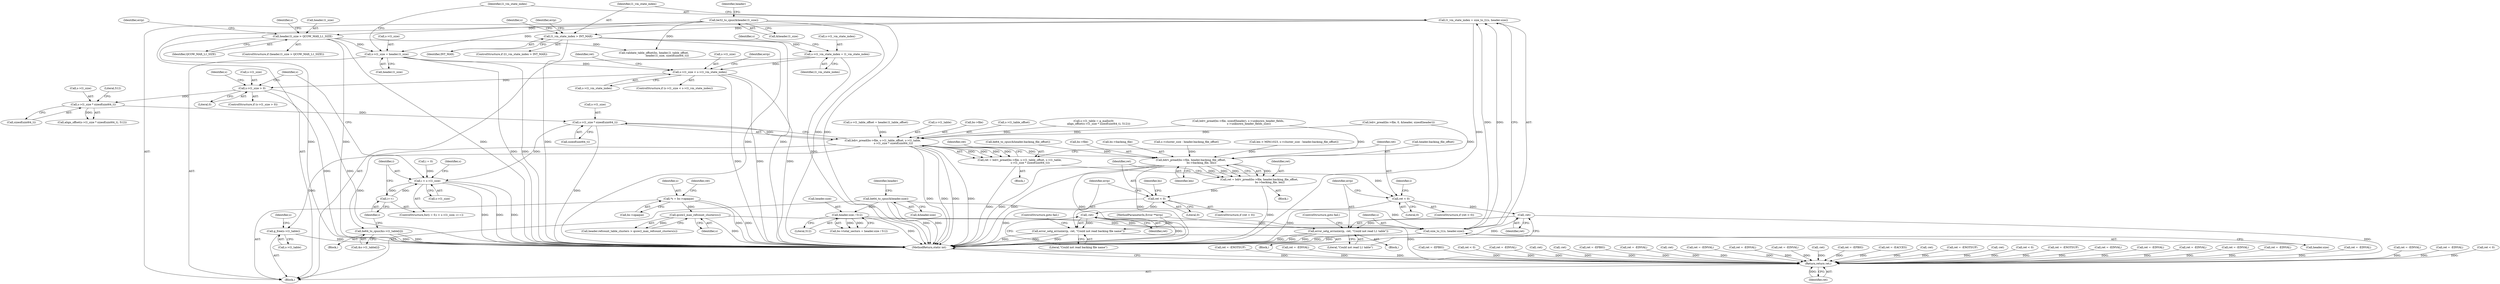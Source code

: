 digraph "0_qemu_6a83f8b5bec6f59e56cc49bd49e4c3f8f805d56f_0@pointer" {
"1000934" [label="(Call,s->l1_size * sizeof(uint64_t))"];
"1000915" [label="(Call,s->l1_size * sizeof(uint64_t))"];
"1000903" [label="(Call,s->l1_size > 0)"];
"1000858" [label="(Call,s->l1_size < s->l1_vm_state_index)"];
"1000825" [label="(Call,s->l1_size = header.l1_size)"];
"1000806" [label="(Call,header.l1_size > QCOW_MAX_L1_SIZE)"];
"1000213" [label="(Call,be32_to_cpus(&header.l1_size))"];
"1000852" [label="(Call,s->l1_vm_state_index = l1_vm_state_index)"];
"1000840" [label="(Call,l1_vm_state_index > INT_MAX)"];
"1000832" [label="(Call,l1_vm_state_index = size_to_l1(s, header.size))"];
"1000834" [label="(Call,size_to_l1(s, header.size))"];
"1000737" [label="(Call,qcow2_max_refcount_clusters(s))"];
"1000127" [label="(Call,*s = bs->opaque)"];
"1000193" [label="(Call,be64_to_cpus(&header.size))"];
"1000681" [label="(Call,header.size / 512)"];
"1000924" [label="(Call,bdrv_pread(bs->file, s->l1_table_offset, s->l1_table,\n                         s->l1_size * sizeof(uint64_t)))"];
"1000922" [label="(Call,ret = bdrv_pread(bs->file, s->l1_table_offset, s->l1_table,\n                         s->l1_size * sizeof(uint64_t)))"];
"1000941" [label="(Call,ret < 0)"];
"1000947" [label="(Call,-ret)"];
"1000945" [label="(Call,error_setg_errno(errp, -ret, \"Could not read L1 table\"))"];
"1001480" [label="(Return,return ret;)"];
"1000963" [label="(Call,be64_to_cpus(&s->l1_table[i]))"];
"1001095" [label="(Call,bdrv_pread(bs->file, header.backing_file_offset,\n                         bs->backing_file, len))"];
"1001093" [label="(Call,ret = bdrv_pread(bs->file, header.backing_file_offset,\n                         bs->backing_file, len))"];
"1001107" [label="(Call,ret < 0)"];
"1001113" [label="(Call,-ret)"];
"1001111" [label="(Call,error_setg_errno(errp, -ret, \"Could not read backing file name\"))"];
"1001443" [label="(Call,g_free(s->l1_table))"];
"1000955" [label="(Call,i < s->l1_size)"];
"1000960" [label="(Call,i++)"];
"1000923" [label="(Identifier,ret)"];
"1000904" [label="(Call,s->l1_size)"];
"1000858" [label="(Call,s->l1_size < s->l1_vm_state_index)"];
"1000129" [label="(Call,bs->opaque)"];
"1000941" [label="(Call,ret < 0)"];
"1000856" [label="(Identifier,l1_vm_state_index)"];
"1001449" [label="(Identifier,s)"];
"1001088" [label="(Call,ret = -EINVAL)"];
"1001480" [label="(Return,return ret;)"];
"1000422" [label="(Call,ret = -EINVAL)"];
"1000943" [label="(Literal,0)"];
"1001482" [label="(MethodReturn,static int)"];
"1000836" [label="(Call,header.size)"];
"1000972" [label="(Identifier,s)"];
"1000201" [label="(Identifier,header)"];
"1000895" [label="(Call,s->l1_table_offset = header.l1_table_offset)"];
"1001443" [label="(Call,g_free(s->l1_table))"];
"1000738" [label="(Identifier,s)"];
"1000911" [label="(Identifier,s)"];
"1000934" [label="(Call,s->l1_size * sizeof(uint64_t))"];
"1000916" [label="(Call,s->l1_size)"];
"1000907" [label="(Literal,0)"];
"1000124" [label="(MethodParameterIn,Error **errp)"];
"1000128" [label="(Identifier,s)"];
"1000797" [label="(Call,ret < 0)"];
"1000612" [label="(Call,ret = -ENOTSUP)"];
"1000931" [label="(Call,s->l1_table)"];
"1000743" [label="(Call,ret = -EINVAL)"];
"1000677" [label="(Call,bs->total_sectors = header.size / 512)"];
"1001099" [label="(Call,header.backing_file_offset)"];
"1000840" [label="(Call,l1_vm_state_index > INT_MAX)"];
"1000820" [label="(Call,ret = -EFBIG)"];
"1000948" [label="(Identifier,ret)"];
"1000955" [label="(Call,i < s->l1_size)"];
"1000761" [label="(Call,ret < 0)"];
"1001109" [label="(Literal,0)"];
"1001115" [label="(Literal,\"Could not read backing file name\")"];
"1001105" [label="(Identifier,len)"];
"1001253" [label="(Call,ret = -EINVAL)"];
"1000193" [label="(Call,be64_to_cpus(&header.size))"];
"1000957" [label="(Call,s->l1_size)"];
"1000902" [label="(ControlStructure,if (s->l1_size > 0))"];
"1000925" [label="(Call,bs->file)"];
"1001149" [label="(Call,-ret)"];
"1001066" [label="(Block,)"];
"1001107" [label="(Call,ret < 0)"];
"1000169" [label="(Call,-ret)"];
"1000813" [label="(Identifier,errp)"];
"1000681" [label="(Call,header.size / 512)"];
"1000125" [label="(Block,)"];
"1000928" [label="(Call,s->l1_table_offset)"];
"1000960" [label="(Call,i++)"];
"1000847" [label="(Call,ret = -EFBIG)"];
"1000952" [label="(Call,i = 0)"];
"1000637" [label="(Call,ret = -EINVAL)"];
"1001027" [label="(Call,-ret)"];
"1000949" [label="(Literal,\"Could not read L1 table\")"];
"1001055" [label="(Call,ret = -EINVAL)"];
"1000867" [label="(Identifier,errp)"];
"1000827" [label="(Identifier,s)"];
"1000947" [label="(Call,-ret)"];
"1000807" [label="(Call,header.l1_size)"];
"1000842" [label="(Identifier,INT_MAX)"];
"1000875" [label="(Identifier,ret)"];
"1000961" [label="(Identifier,i)"];
"1000248" [label="(Call,ret = -EINVAL)"];
"1001116" [label="(ControlStructure,goto fail;)"];
"1000136" [label="(Identifier,ret)"];
"1000839" [label="(ControlStructure,if (l1_vm_state_index > INT_MAX))"];
"1000869" [label="(Call,ret = -EINVAL)"];
"1001108" [label="(Identifier,ret)"];
"1000963" [label="(Call,be64_to_cpus(&s->l1_table[i]))"];
"1000942" [label="(Identifier,ret)"];
"1000737" [label="(Call,qcow2_max_refcount_clusters(s))"];
"1001095" [label="(Call,bdrv_pread(bs->file, header.backing_file_offset,\n                         bs->backing_file, len))"];
"1000194" [label="(Call,&header.size)"];
"1001481" [label="(Identifier,ret)"];
"1001229" [label="(Call,-ret)"];
"1000214" [label="(Call,&header.l1_size)"];
"1001444" [label="(Call,s->l1_table)"];
"1000682" [label="(Call,header.size)"];
"1000826" [label="(Call,s->l1_size)"];
"1000834" [label="(Call,size_to_l1(s, header.size))"];
"1000183" [label="(Call,be64_to_cpus(&header.backing_file_offset))"];
"1000962" [label="(Block,)"];
"1000953" [label="(Identifier,i)"];
"1000946" [label="(Identifier,errp)"];
"1000835" [label="(Identifier,s)"];
"1000944" [label="(Block,)"];
"1000876" [label="(Call,validate_table_offset(bs, header.l1_table_offset,\n                                header.l1_size, sizeof(uint64_t)))"];
"1000860" [label="(Identifier,s)"];
"1000815" [label="(Call,ret = -EFBIG)"];
"1000591" [label="(Call,ret = -EACCES)"];
"1001111" [label="(Call,error_setg_errno(errp, -ret, \"Could not read backing file name\"))"];
"1001114" [label="(Identifier,ret)"];
"1000967" [label="(Identifier,s)"];
"1001184" [label="(Call,-ret)"];
"1000935" [label="(Call,s->l1_size)"];
"1000805" [label="(ControlStructure,if (header.l1_size > QCOW_MAX_L1_SIZE))"];
"1000951" [label="(ControlStructure,for(i = 0;i < s->l1_size; i++))"];
"1000273" [label="(Call,ret = -ENOTSUP)"];
"1000938" [label="(Call,sizeof(uint64_t))"];
"1001106" [label="(ControlStructure,if (ret < 0))"];
"1000852" [label="(Call,s->l1_vm_state_index = l1_vm_state_index)"];
"1000964" [label="(Call,&s->l1_table[i])"];
"1001113" [label="(Call,-ret)"];
"1000832" [label="(Call,l1_vm_state_index = size_to_l1(s, header.size))"];
"1001096" [label="(Call,bs->file)"];
"1000956" [label="(Identifier,i)"];
"1000853" [label="(Call,s->l1_vm_state_index)"];
"1000841" [label="(Identifier,l1_vm_state_index)"];
"1000474" [label="(Call,-ret)"];
"1001120" [label="(Identifier,bs)"];
"1000854" [label="(Identifier,s)"];
"1001110" [label="(Block,)"];
"1000127" [label="(Call,*s = bs->opaque)"];
"1000833" [label="(Identifier,l1_vm_state_index)"];
"1000733" [label="(Call,header.refcount_table_clusters > qcow2_max_refcount_clusters(s))"];
"1000153" [label="(Call,bdrv_pread(bs->file, 0, &header, sizeof(header)))"];
"1000914" [label="(Call,align_offset(s->l1_size * sizeof(uint64_t), 512))"];
"1000221" [label="(Identifier,header)"];
"1000862" [label="(Call,s->l1_vm_state_index)"];
"1001102" [label="(Call,bs->backing_file)"];
"1000859" [label="(Call,s->l1_size)"];
"1001093" [label="(Call,ret = bdrv_pread(bs->file, header.backing_file_offset,\n                         bs->backing_file, len))"];
"1000213" [label="(Call,be32_to_cpus(&header.l1_size))"];
"1000685" [label="(Literal,512)"];
"1001073" [label="(Call,len > MIN(1023, s->cluster_size - header.backing_file_offset))"];
"1000924" [label="(Call,bdrv_pread(bs->file, s->l1_table_offset, s->l1_table,\n                         s->l1_size * sizeof(uint64_t)))"];
"1000945" [label="(Call,error_setg_errno(errp, -ret, \"Could not read L1 table\"))"];
"1001112" [label="(Identifier,errp)"];
"1000915" [label="(Call,s->l1_size * sizeof(uint64_t))"];
"1000455" [label="(Call,bdrv_pread(bs->file, sizeof(header), s->unknown_header_fields,\n                         s->unknown_header_fields_size))"];
"1000919" [label="(Call,sizeof(uint64_t))"];
"1001094" [label="(Identifier,ret)"];
"1000921" [label="(Literal,512)"];
"1000845" [label="(Identifier,errp)"];
"1001077" [label="(Call,s->cluster_size - header.backing_file_offset)"];
"1000829" [label="(Call,header.l1_size)"];
"1000810" [label="(Identifier,QCOW_MAX_L1_SIZE)"];
"1000940" [label="(ControlStructure,if (ret < 0))"];
"1000887" [label="(Call,ret < 0)"];
"1000806" [label="(Call,header.l1_size > QCOW_MAX_L1_SIZE)"];
"1000564" [label="(Call,ret = -ENOTSUP)"];
"1001364" [label="(Call,ret = -EINVAL)"];
"1000779" [label="(Call,ret = -EINVAL)"];
"1000908" [label="(Block,)"];
"1000922" [label="(Call,ret = bdrv_pread(bs->file, s->l1_table_offset, s->l1_table,\n                         s->l1_size * sizeof(uint64_t)))"];
"1000490" [label="(Call,ret = -EINVAL)"];
"1000304" [label="(Call,ret = -EINVAL)"];
"1000909" [label="(Call,s->l1_table = g_malloc0(\n            align_offset(s->l1_size * sizeof(uint64_t), 512)))"];
"1000903" [label="(Call,s->l1_size > 0)"];
"1000405" [label="(Call,ret = -EINVAL)"];
"1000950" [label="(ControlStructure,goto fail;)"];
"1000857" [label="(ControlStructure,if (s->l1_size < s->l1_vm_state_index))"];
"1001416" [label="(Call,ret = -EINVAL)"];
"1000825" [label="(Call,s->l1_size = header.l1_size)"];
"1000934" -> "1000924"  [label="AST: "];
"1000934" -> "1000938"  [label="CFG: "];
"1000935" -> "1000934"  [label="AST: "];
"1000938" -> "1000934"  [label="AST: "];
"1000924" -> "1000934"  [label="CFG: "];
"1000934" -> "1001482"  [label="DDG: "];
"1000934" -> "1000924"  [label="DDG: "];
"1000915" -> "1000934"  [label="DDG: "];
"1000934" -> "1000955"  [label="DDG: "];
"1000915" -> "1000914"  [label="AST: "];
"1000915" -> "1000919"  [label="CFG: "];
"1000916" -> "1000915"  [label="AST: "];
"1000919" -> "1000915"  [label="AST: "];
"1000921" -> "1000915"  [label="CFG: "];
"1000915" -> "1000914"  [label="DDG: "];
"1000903" -> "1000915"  [label="DDG: "];
"1000903" -> "1000902"  [label="AST: "];
"1000903" -> "1000907"  [label="CFG: "];
"1000904" -> "1000903"  [label="AST: "];
"1000907" -> "1000903"  [label="AST: "];
"1000911" -> "1000903"  [label="CFG: "];
"1000972" -> "1000903"  [label="CFG: "];
"1000903" -> "1001482"  [label="DDG: "];
"1000903" -> "1001482"  [label="DDG: "];
"1000858" -> "1000903"  [label="DDG: "];
"1000858" -> "1000857"  [label="AST: "];
"1000858" -> "1000862"  [label="CFG: "];
"1000859" -> "1000858"  [label="AST: "];
"1000862" -> "1000858"  [label="AST: "];
"1000867" -> "1000858"  [label="CFG: "];
"1000875" -> "1000858"  [label="CFG: "];
"1000858" -> "1001482"  [label="DDG: "];
"1000858" -> "1001482"  [label="DDG: "];
"1000858" -> "1001482"  [label="DDG: "];
"1000825" -> "1000858"  [label="DDG: "];
"1000852" -> "1000858"  [label="DDG: "];
"1000825" -> "1000125"  [label="AST: "];
"1000825" -> "1000829"  [label="CFG: "];
"1000826" -> "1000825"  [label="AST: "];
"1000829" -> "1000825"  [label="AST: "];
"1000833" -> "1000825"  [label="CFG: "];
"1000825" -> "1001482"  [label="DDG: "];
"1000825" -> "1001482"  [label="DDG: "];
"1000806" -> "1000825"  [label="DDG: "];
"1000213" -> "1000825"  [label="DDG: "];
"1000806" -> "1000805"  [label="AST: "];
"1000806" -> "1000810"  [label="CFG: "];
"1000807" -> "1000806"  [label="AST: "];
"1000810" -> "1000806"  [label="AST: "];
"1000813" -> "1000806"  [label="CFG: "];
"1000827" -> "1000806"  [label="CFG: "];
"1000806" -> "1001482"  [label="DDG: "];
"1000806" -> "1001482"  [label="DDG: "];
"1000806" -> "1001482"  [label="DDG: "];
"1000213" -> "1000806"  [label="DDG: "];
"1000806" -> "1000876"  [label="DDG: "];
"1000213" -> "1000125"  [label="AST: "];
"1000213" -> "1000214"  [label="CFG: "];
"1000214" -> "1000213"  [label="AST: "];
"1000221" -> "1000213"  [label="CFG: "];
"1000213" -> "1001482"  [label="DDG: "];
"1000213" -> "1001482"  [label="DDG: "];
"1000213" -> "1000876"  [label="DDG: "];
"1000852" -> "1000125"  [label="AST: "];
"1000852" -> "1000856"  [label="CFG: "];
"1000853" -> "1000852"  [label="AST: "];
"1000856" -> "1000852"  [label="AST: "];
"1000860" -> "1000852"  [label="CFG: "];
"1000852" -> "1001482"  [label="DDG: "];
"1000840" -> "1000852"  [label="DDG: "];
"1000840" -> "1000839"  [label="AST: "];
"1000840" -> "1000842"  [label="CFG: "];
"1000841" -> "1000840"  [label="AST: "];
"1000842" -> "1000840"  [label="AST: "];
"1000845" -> "1000840"  [label="CFG: "];
"1000854" -> "1000840"  [label="CFG: "];
"1000840" -> "1001482"  [label="DDG: "];
"1000840" -> "1001482"  [label="DDG: "];
"1000840" -> "1001482"  [label="DDG: "];
"1000832" -> "1000840"  [label="DDG: "];
"1000832" -> "1000125"  [label="AST: "];
"1000832" -> "1000834"  [label="CFG: "];
"1000833" -> "1000832"  [label="AST: "];
"1000834" -> "1000832"  [label="AST: "];
"1000841" -> "1000832"  [label="CFG: "];
"1000832" -> "1001482"  [label="DDG: "];
"1000834" -> "1000832"  [label="DDG: "];
"1000834" -> "1000832"  [label="DDG: "];
"1000834" -> "1000836"  [label="CFG: "];
"1000835" -> "1000834"  [label="AST: "];
"1000836" -> "1000834"  [label="AST: "];
"1000834" -> "1001482"  [label="DDG: "];
"1000834" -> "1001482"  [label="DDG: "];
"1000737" -> "1000834"  [label="DDG: "];
"1000193" -> "1000834"  [label="DDG: "];
"1000681" -> "1000834"  [label="DDG: "];
"1000737" -> "1000733"  [label="AST: "];
"1000737" -> "1000738"  [label="CFG: "];
"1000738" -> "1000737"  [label="AST: "];
"1000733" -> "1000737"  [label="CFG: "];
"1000737" -> "1001482"  [label="DDG: "];
"1000737" -> "1000733"  [label="DDG: "];
"1000127" -> "1000737"  [label="DDG: "];
"1000127" -> "1000125"  [label="AST: "];
"1000127" -> "1000129"  [label="CFG: "];
"1000128" -> "1000127"  [label="AST: "];
"1000129" -> "1000127"  [label="AST: "];
"1000136" -> "1000127"  [label="CFG: "];
"1000127" -> "1001482"  [label="DDG: "];
"1000127" -> "1001482"  [label="DDG: "];
"1000193" -> "1000125"  [label="AST: "];
"1000193" -> "1000194"  [label="CFG: "];
"1000194" -> "1000193"  [label="AST: "];
"1000201" -> "1000193"  [label="CFG: "];
"1000193" -> "1001482"  [label="DDG: "];
"1000193" -> "1001482"  [label="DDG: "];
"1000193" -> "1000681"  [label="DDG: "];
"1000681" -> "1000677"  [label="AST: "];
"1000681" -> "1000685"  [label="CFG: "];
"1000682" -> "1000681"  [label="AST: "];
"1000685" -> "1000681"  [label="AST: "];
"1000677" -> "1000681"  [label="CFG: "];
"1000681" -> "1001482"  [label="DDG: "];
"1000681" -> "1000677"  [label="DDG: "];
"1000681" -> "1000677"  [label="DDG: "];
"1000924" -> "1000922"  [label="AST: "];
"1000925" -> "1000924"  [label="AST: "];
"1000928" -> "1000924"  [label="AST: "];
"1000931" -> "1000924"  [label="AST: "];
"1000922" -> "1000924"  [label="CFG: "];
"1000924" -> "1001482"  [label="DDG: "];
"1000924" -> "1001482"  [label="DDG: "];
"1000924" -> "1001482"  [label="DDG: "];
"1000924" -> "1001482"  [label="DDG: "];
"1000924" -> "1000922"  [label="DDG: "];
"1000924" -> "1000922"  [label="DDG: "];
"1000924" -> "1000922"  [label="DDG: "];
"1000924" -> "1000922"  [label="DDG: "];
"1000153" -> "1000924"  [label="DDG: "];
"1000455" -> "1000924"  [label="DDG: "];
"1000895" -> "1000924"  [label="DDG: "];
"1000909" -> "1000924"  [label="DDG: "];
"1000924" -> "1000963"  [label="DDG: "];
"1000924" -> "1001095"  [label="DDG: "];
"1000924" -> "1001443"  [label="DDG: "];
"1000922" -> "1000908"  [label="AST: "];
"1000923" -> "1000922"  [label="AST: "];
"1000942" -> "1000922"  [label="CFG: "];
"1000922" -> "1001482"  [label="DDG: "];
"1000922" -> "1000941"  [label="DDG: "];
"1000941" -> "1000940"  [label="AST: "];
"1000941" -> "1000943"  [label="CFG: "];
"1000942" -> "1000941"  [label="AST: "];
"1000943" -> "1000941"  [label="AST: "];
"1000946" -> "1000941"  [label="CFG: "];
"1000953" -> "1000941"  [label="CFG: "];
"1000941" -> "1001482"  [label="DDG: "];
"1000941" -> "1000947"  [label="DDG: "];
"1000947" -> "1000945"  [label="AST: "];
"1000947" -> "1000948"  [label="CFG: "];
"1000948" -> "1000947"  [label="AST: "];
"1000949" -> "1000947"  [label="CFG: "];
"1000947" -> "1001482"  [label="DDG: "];
"1000947" -> "1000945"  [label="DDG: "];
"1000947" -> "1001480"  [label="DDG: "];
"1000945" -> "1000944"  [label="AST: "];
"1000945" -> "1000949"  [label="CFG: "];
"1000946" -> "1000945"  [label="AST: "];
"1000949" -> "1000945"  [label="AST: "];
"1000950" -> "1000945"  [label="CFG: "];
"1000945" -> "1001482"  [label="DDG: "];
"1000945" -> "1001482"  [label="DDG: "];
"1000945" -> "1001482"  [label="DDG: "];
"1000124" -> "1000945"  [label="DDG: "];
"1001480" -> "1000125"  [label="AST: "];
"1001480" -> "1001481"  [label="CFG: "];
"1001481" -> "1001480"  [label="AST: "];
"1001482" -> "1001480"  [label="CFG: "];
"1001480" -> "1001482"  [label="DDG: "];
"1001481" -> "1001480"  [label="DDG: "];
"1000637" -> "1001480"  [label="DDG: "];
"1000815" -> "1001480"  [label="DDG: "];
"1000761" -> "1001480"  [label="DDG: "];
"1001184" -> "1001480"  [label="DDG: "];
"1001416" -> "1001480"  [label="DDG: "];
"1001027" -> "1001480"  [label="DDG: "];
"1000273" -> "1001480"  [label="DDG: "];
"1000474" -> "1001480"  [label="DDG: "];
"1001364" -> "1001480"  [label="DDG: "];
"1000405" -> "1001480"  [label="DDG: "];
"1000169" -> "1001480"  [label="DDG: "];
"1000248" -> "1001480"  [label="DDG: "];
"1000820" -> "1001480"  [label="DDG: "];
"1000779" -> "1001480"  [label="DDG: "];
"1001113" -> "1001480"  [label="DDG: "];
"1000612" -> "1001480"  [label="DDG: "];
"1001055" -> "1001480"  [label="DDG: "];
"1000869" -> "1001480"  [label="DDG: "];
"1000743" -> "1001480"  [label="DDG: "];
"1000304" -> "1001480"  [label="DDG: "];
"1001229" -> "1001480"  [label="DDG: "];
"1000591" -> "1001480"  [label="DDG: "];
"1001253" -> "1001480"  [label="DDG: "];
"1000422" -> "1001480"  [label="DDG: "];
"1001149" -> "1001480"  [label="DDG: "];
"1001088" -> "1001480"  [label="DDG: "];
"1000490" -> "1001480"  [label="DDG: "];
"1000564" -> "1001480"  [label="DDG: "];
"1000847" -> "1001480"  [label="DDG: "];
"1000797" -> "1001480"  [label="DDG: "];
"1000887" -> "1001480"  [label="DDG: "];
"1000963" -> "1000962"  [label="AST: "];
"1000963" -> "1000964"  [label="CFG: "];
"1000964" -> "1000963"  [label="AST: "];
"1000961" -> "1000963"  [label="CFG: "];
"1000963" -> "1001482"  [label="DDG: "];
"1000963" -> "1001482"  [label="DDG: "];
"1001095" -> "1001093"  [label="AST: "];
"1001095" -> "1001105"  [label="CFG: "];
"1001096" -> "1001095"  [label="AST: "];
"1001099" -> "1001095"  [label="AST: "];
"1001102" -> "1001095"  [label="AST: "];
"1001105" -> "1001095"  [label="AST: "];
"1001093" -> "1001095"  [label="CFG: "];
"1001095" -> "1001482"  [label="DDG: "];
"1001095" -> "1001482"  [label="DDG: "];
"1001095" -> "1001482"  [label="DDG: "];
"1001095" -> "1001482"  [label="DDG: "];
"1001095" -> "1001093"  [label="DDG: "];
"1001095" -> "1001093"  [label="DDG: "];
"1001095" -> "1001093"  [label="DDG: "];
"1001095" -> "1001093"  [label="DDG: "];
"1000153" -> "1001095"  [label="DDG: "];
"1000455" -> "1001095"  [label="DDG: "];
"1000183" -> "1001095"  [label="DDG: "];
"1001077" -> "1001095"  [label="DDG: "];
"1001073" -> "1001095"  [label="DDG: "];
"1001093" -> "1001066"  [label="AST: "];
"1001094" -> "1001093"  [label="AST: "];
"1001108" -> "1001093"  [label="CFG: "];
"1001093" -> "1001482"  [label="DDG: "];
"1001093" -> "1001107"  [label="DDG: "];
"1001107" -> "1001106"  [label="AST: "];
"1001107" -> "1001109"  [label="CFG: "];
"1001108" -> "1001107"  [label="AST: "];
"1001109" -> "1001107"  [label="AST: "];
"1001112" -> "1001107"  [label="CFG: "];
"1001120" -> "1001107"  [label="CFG: "];
"1001107" -> "1001482"  [label="DDG: "];
"1001107" -> "1001113"  [label="DDG: "];
"1001113" -> "1001111"  [label="AST: "];
"1001113" -> "1001114"  [label="CFG: "];
"1001114" -> "1001113"  [label="AST: "];
"1001115" -> "1001113"  [label="CFG: "];
"1001113" -> "1001482"  [label="DDG: "];
"1001113" -> "1001111"  [label="DDG: "];
"1001111" -> "1001110"  [label="AST: "];
"1001111" -> "1001115"  [label="CFG: "];
"1001112" -> "1001111"  [label="AST: "];
"1001115" -> "1001111"  [label="AST: "];
"1001116" -> "1001111"  [label="CFG: "];
"1001111" -> "1001482"  [label="DDG: "];
"1001111" -> "1001482"  [label="DDG: "];
"1001111" -> "1001482"  [label="DDG: "];
"1000124" -> "1001111"  [label="DDG: "];
"1001443" -> "1000125"  [label="AST: "];
"1001443" -> "1001444"  [label="CFG: "];
"1001444" -> "1001443"  [label="AST: "];
"1001449" -> "1001443"  [label="CFG: "];
"1001443" -> "1001482"  [label="DDG: "];
"1000955" -> "1000951"  [label="AST: "];
"1000955" -> "1000957"  [label="CFG: "];
"1000956" -> "1000955"  [label="AST: "];
"1000957" -> "1000955"  [label="AST: "];
"1000967" -> "1000955"  [label="CFG: "];
"1000972" -> "1000955"  [label="CFG: "];
"1000955" -> "1001482"  [label="DDG: "];
"1000955" -> "1001482"  [label="DDG: "];
"1000955" -> "1001482"  [label="DDG: "];
"1000952" -> "1000955"  [label="DDG: "];
"1000960" -> "1000955"  [label="DDG: "];
"1000955" -> "1000960"  [label="DDG: "];
"1000960" -> "1000951"  [label="AST: "];
"1000960" -> "1000961"  [label="CFG: "];
"1000961" -> "1000960"  [label="AST: "];
"1000956" -> "1000960"  [label="CFG: "];
}
